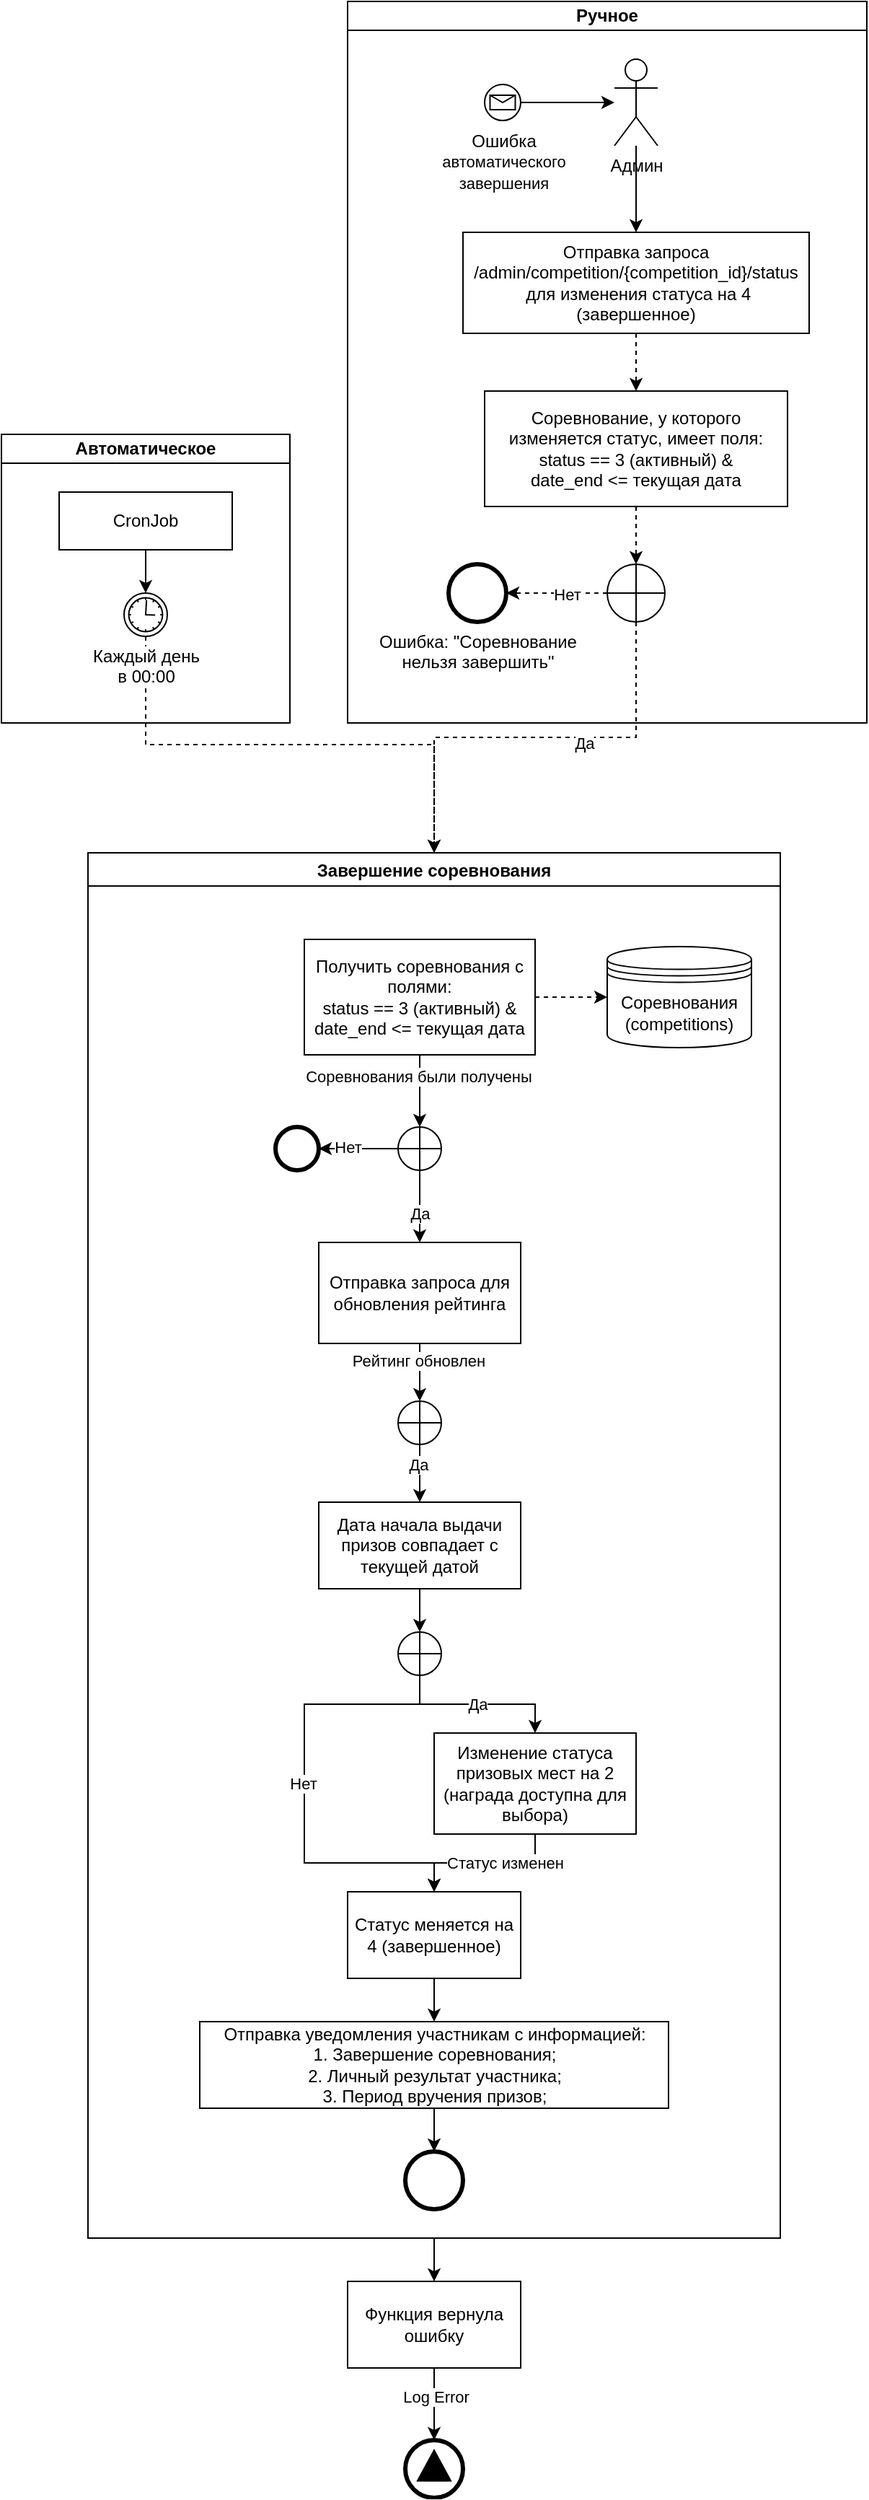 <mxfile version="22.1.2" type="github">
  <diagram name="Завершение соревнования" id="rTFLxHa7-H2356Gj39lD">
    <mxGraphModel dx="2100" dy="1132" grid="1" gridSize="10" guides="1" tooltips="1" connect="1" arrows="1" fold="1" page="1" pageScale="1" pageWidth="1200" pageHeight="1920" math="0" shadow="0">
      <root>
        <mxCell id="0" />
        <mxCell id="1" parent="0" />
        <mxCell id="FVTfGyeT7Lz-dCmsfhzj-1" style="edgeStyle=orthogonalEdgeStyle;rounded=0;orthogonalLoop=1;jettySize=auto;html=1;" edge="1" parent="1" source="FVTfGyeT7Lz-dCmsfhzj-2" target="FVTfGyeT7Lz-dCmsfhzj-39">
          <mxGeometry relative="1" as="geometry" />
        </mxCell>
        <mxCell id="FVTfGyeT7Lz-dCmsfhzj-2" value="Завершение соревнования" style="swimlane;" vertex="1" parent="1">
          <mxGeometry x="360" y="630" width="480" height="960" as="geometry">
            <mxRectangle x="360" y="270" width="110" height="30" as="alternateBounds" />
          </mxGeometry>
        </mxCell>
        <mxCell id="FVTfGyeT7Lz-dCmsfhzj-3" style="edgeStyle=orthogonalEdgeStyle;rounded=0;orthogonalLoop=1;jettySize=auto;html=1;" edge="1" parent="FVTfGyeT7Lz-dCmsfhzj-2" source="FVTfGyeT7Lz-dCmsfhzj-6" target="FVTfGyeT7Lz-dCmsfhzj-11">
          <mxGeometry relative="1" as="geometry" />
        </mxCell>
        <mxCell id="FVTfGyeT7Lz-dCmsfhzj-4" value="Соревнования были получены" style="edgeLabel;html=1;align=center;verticalAlign=middle;resizable=0;points=[];" vertex="1" connectable="0" parent="FVTfGyeT7Lz-dCmsfhzj-3">
          <mxGeometry x="-0.412" y="-1" relative="1" as="geometry">
            <mxPoint as="offset" />
          </mxGeometry>
        </mxCell>
        <mxCell id="FVTfGyeT7Lz-dCmsfhzj-5" style="edgeStyle=orthogonalEdgeStyle;rounded=0;orthogonalLoop=1;jettySize=auto;html=1;dashed=1;" edge="1" parent="FVTfGyeT7Lz-dCmsfhzj-2" source="FVTfGyeT7Lz-dCmsfhzj-6" target="FVTfGyeT7Lz-dCmsfhzj-12">
          <mxGeometry relative="1" as="geometry" />
        </mxCell>
        <mxCell id="FVTfGyeT7Lz-dCmsfhzj-6" value="Получить соревнования с полями:&lt;br&gt;status == 3 (активный) &amp;amp;&lt;br&gt;date_end &amp;lt;= текущая дата" style="rounded=0;whiteSpace=wrap;html=1;" vertex="1" parent="FVTfGyeT7Lz-dCmsfhzj-2">
          <mxGeometry x="150" y="60" width="160" height="80" as="geometry" />
        </mxCell>
        <mxCell id="FVTfGyeT7Lz-dCmsfhzj-7" style="edgeStyle=orthogonalEdgeStyle;rounded=0;orthogonalLoop=1;jettySize=auto;html=1;" edge="1" parent="FVTfGyeT7Lz-dCmsfhzj-2" source="FVTfGyeT7Lz-dCmsfhzj-11" target="FVTfGyeT7Lz-dCmsfhzj-16">
          <mxGeometry relative="1" as="geometry">
            <mxPoint x="65.0" y="250" as="targetPoint" />
          </mxGeometry>
        </mxCell>
        <mxCell id="FVTfGyeT7Lz-dCmsfhzj-8" value="Да" style="edgeLabel;html=1;align=center;verticalAlign=middle;resizable=0;points=[];" vertex="1" connectable="0" parent="FVTfGyeT7Lz-dCmsfhzj-7">
          <mxGeometry x="0.2" relative="1" as="geometry">
            <mxPoint as="offset" />
          </mxGeometry>
        </mxCell>
        <mxCell id="FVTfGyeT7Lz-dCmsfhzj-9" style="edgeStyle=orthogonalEdgeStyle;rounded=0;orthogonalLoop=1;jettySize=auto;html=1;" edge="1" parent="FVTfGyeT7Lz-dCmsfhzj-2" source="FVTfGyeT7Lz-dCmsfhzj-11" target="FVTfGyeT7Lz-dCmsfhzj-13">
          <mxGeometry relative="1" as="geometry">
            <mxPoint x="160" y="210" as="targetPoint" />
          </mxGeometry>
        </mxCell>
        <mxCell id="FVTfGyeT7Lz-dCmsfhzj-10" value="Нет" style="edgeLabel;html=1;align=center;verticalAlign=middle;resizable=0;points=[];" vertex="1" connectable="0" parent="FVTfGyeT7Lz-dCmsfhzj-9">
          <mxGeometry x="0.295" y="-1" relative="1" as="geometry">
            <mxPoint as="offset" />
          </mxGeometry>
        </mxCell>
        <mxCell id="FVTfGyeT7Lz-dCmsfhzj-11" value="" style="shape=orEllipse;perimeter=ellipsePerimeter;whiteSpace=wrap;html=1;backgroundOutline=1;" vertex="1" parent="FVTfGyeT7Lz-dCmsfhzj-2">
          <mxGeometry x="215" y="190" width="30" height="30" as="geometry" />
        </mxCell>
        <mxCell id="FVTfGyeT7Lz-dCmsfhzj-12" value="Соревнования&lt;br&gt;(competitions)" style="shape=datastore;whiteSpace=wrap;html=1;" vertex="1" parent="FVTfGyeT7Lz-dCmsfhzj-2">
          <mxGeometry x="360" y="65" width="100" height="70" as="geometry" />
        </mxCell>
        <mxCell id="FVTfGyeT7Lz-dCmsfhzj-13" value="" style="points=[[0.145,0.145,0],[0.5,0,0],[0.855,0.145,0],[1,0.5,0],[0.855,0.855,0],[0.5,1,0],[0.145,0.855,0],[0,0.5,0]];shape=mxgraph.bpmn.event;html=1;verticalLabelPosition=bottom;labelBackgroundColor=#ffffff;verticalAlign=top;align=center;perimeter=ellipsePerimeter;outlineConnect=0;aspect=fixed;outline=end;symbol=terminate2;" vertex="1" parent="FVTfGyeT7Lz-dCmsfhzj-2">
          <mxGeometry x="130" y="190" width="30" height="30" as="geometry" />
        </mxCell>
        <mxCell id="FVTfGyeT7Lz-dCmsfhzj-14" style="edgeStyle=orthogonalEdgeStyle;rounded=0;orthogonalLoop=1;jettySize=auto;html=1;" edge="1" parent="FVTfGyeT7Lz-dCmsfhzj-2" source="FVTfGyeT7Lz-dCmsfhzj-15" target="FVTfGyeT7Lz-dCmsfhzj-28">
          <mxGeometry relative="1" as="geometry" />
        </mxCell>
        <mxCell id="FVTfGyeT7Lz-dCmsfhzj-15" value="Статус меняется на 4 (завершенное)" style="whiteSpace=wrap;html=1;" vertex="1" parent="FVTfGyeT7Lz-dCmsfhzj-2">
          <mxGeometry x="180" y="720" width="120" height="60" as="geometry" />
        </mxCell>
        <mxCell id="FVTfGyeT7Lz-dCmsfhzj-16" value="Отправка запроса для обновления рейтинга" style="whiteSpace=wrap;html=1;rounded=0;" vertex="1" parent="FVTfGyeT7Lz-dCmsfhzj-2">
          <mxGeometry x="160" y="270" width="140" height="70" as="geometry" />
        </mxCell>
        <mxCell id="FVTfGyeT7Lz-dCmsfhzj-17" value="Изменение статуса призовых мест на 2 (награда доступна для выбора)" style="whiteSpace=wrap;html=1;rounded=0;" vertex="1" parent="FVTfGyeT7Lz-dCmsfhzj-2">
          <mxGeometry x="240" y="610" width="140" height="70" as="geometry" />
        </mxCell>
        <mxCell id="FVTfGyeT7Lz-dCmsfhzj-18" value="" style="shape=orEllipse;perimeter=ellipsePerimeter;whiteSpace=wrap;html=1;backgroundOutline=1;" vertex="1" parent="FVTfGyeT7Lz-dCmsfhzj-2">
          <mxGeometry x="215" y="380" width="30" height="30" as="geometry" />
        </mxCell>
        <mxCell id="FVTfGyeT7Lz-dCmsfhzj-19" style="edgeStyle=orthogonalEdgeStyle;rounded=0;orthogonalLoop=1;jettySize=auto;html=1;" edge="1" parent="FVTfGyeT7Lz-dCmsfhzj-2" source="FVTfGyeT7Lz-dCmsfhzj-16" target="FVTfGyeT7Lz-dCmsfhzj-18">
          <mxGeometry relative="1" as="geometry" />
        </mxCell>
        <mxCell id="FVTfGyeT7Lz-dCmsfhzj-20" value="Рейтинг обновлен" style="edgeLabel;html=1;align=center;verticalAlign=middle;resizable=0;points=[];" vertex="1" connectable="0" parent="FVTfGyeT7Lz-dCmsfhzj-19">
          <mxGeometry x="-0.43" y="-1" relative="1" as="geometry">
            <mxPoint as="offset" />
          </mxGeometry>
        </mxCell>
        <mxCell id="FVTfGyeT7Lz-dCmsfhzj-21" value="Дата начала выдачи призов совпадает с текущей датой" style="whiteSpace=wrap;html=1;rounded=0;" vertex="1" parent="FVTfGyeT7Lz-dCmsfhzj-2">
          <mxGeometry x="160" y="450" width="140" height="60" as="geometry" />
        </mxCell>
        <mxCell id="FVTfGyeT7Lz-dCmsfhzj-22" style="edgeStyle=orthogonalEdgeStyle;rounded=0;orthogonalLoop=1;jettySize=auto;html=1;" edge="1" parent="FVTfGyeT7Lz-dCmsfhzj-2" source="FVTfGyeT7Lz-dCmsfhzj-18" target="FVTfGyeT7Lz-dCmsfhzj-21">
          <mxGeometry relative="1" as="geometry" />
        </mxCell>
        <mxCell id="FVTfGyeT7Lz-dCmsfhzj-23" value="Да" style="edgeLabel;html=1;align=center;verticalAlign=middle;resizable=0;points=[];" vertex="1" connectable="0" parent="FVTfGyeT7Lz-dCmsfhzj-22">
          <mxGeometry x="-0.293" y="-1" relative="1" as="geometry">
            <mxPoint as="offset" />
          </mxGeometry>
        </mxCell>
        <mxCell id="FVTfGyeT7Lz-dCmsfhzj-24" value="Да" style="edgeStyle=orthogonalEdgeStyle;rounded=0;orthogonalLoop=1;jettySize=auto;html=1;" edge="1" parent="FVTfGyeT7Lz-dCmsfhzj-2" source="FVTfGyeT7Lz-dCmsfhzj-25" target="FVTfGyeT7Lz-dCmsfhzj-17">
          <mxGeometry relative="1" as="geometry" />
        </mxCell>
        <mxCell id="FVTfGyeT7Lz-dCmsfhzj-25" value="" style="shape=orEllipse;perimeter=ellipsePerimeter;whiteSpace=wrap;html=1;backgroundOutline=1;" vertex="1" parent="FVTfGyeT7Lz-dCmsfhzj-2">
          <mxGeometry x="215" y="540" width="30" height="30" as="geometry" />
        </mxCell>
        <mxCell id="FVTfGyeT7Lz-dCmsfhzj-26" value="" style="edgeStyle=orthogonalEdgeStyle;rounded=0;orthogonalLoop=1;jettySize=auto;html=1;" edge="1" parent="FVTfGyeT7Lz-dCmsfhzj-2" source="FVTfGyeT7Lz-dCmsfhzj-21" target="FVTfGyeT7Lz-dCmsfhzj-25">
          <mxGeometry relative="1" as="geometry" />
        </mxCell>
        <mxCell id="FVTfGyeT7Lz-dCmsfhzj-27" style="edgeStyle=orthogonalEdgeStyle;rounded=0;orthogonalLoop=1;jettySize=auto;html=1;" edge="1" parent="FVTfGyeT7Lz-dCmsfhzj-2" source="FVTfGyeT7Lz-dCmsfhzj-28" target="FVTfGyeT7Lz-dCmsfhzj-34">
          <mxGeometry relative="1" as="geometry" />
        </mxCell>
        <mxCell id="FVTfGyeT7Lz-dCmsfhzj-28" value="Отправка уведомления участникам с информацией:&lt;br&gt;1. Завершение соревнования;&lt;br&gt;2. Личный результат участника;&lt;br&gt;3. Период вручения призов;" style="whiteSpace=wrap;html=1;rounded=0;" vertex="1" parent="FVTfGyeT7Lz-dCmsfhzj-2">
          <mxGeometry x="77.5" y="810" width="325" height="60" as="geometry" />
        </mxCell>
        <mxCell id="FVTfGyeT7Lz-dCmsfhzj-29" style="edgeStyle=orthogonalEdgeStyle;rounded=0;orthogonalLoop=1;jettySize=auto;html=1;" edge="1" parent="FVTfGyeT7Lz-dCmsfhzj-2" source="FVTfGyeT7Lz-dCmsfhzj-17" target="FVTfGyeT7Lz-dCmsfhzj-15">
          <mxGeometry relative="1" as="geometry">
            <mxPoint x="180.0" y="400" as="sourcePoint" />
            <mxPoint x="310" y="710" as="targetPoint" />
            <Array as="points">
              <mxPoint x="310" y="700" />
            </Array>
          </mxGeometry>
        </mxCell>
        <mxCell id="FVTfGyeT7Lz-dCmsfhzj-30" value="Статус изменен" style="edgeLabel;html=1;align=center;verticalAlign=middle;resizable=0;points=[];" vertex="1" connectable="0" parent="FVTfGyeT7Lz-dCmsfhzj-29">
          <mxGeometry x="-0.248" relative="1" as="geometry">
            <mxPoint as="offset" />
          </mxGeometry>
        </mxCell>
        <mxCell id="FVTfGyeT7Lz-dCmsfhzj-31" style="edgeStyle=orthogonalEdgeStyle;rounded=0;orthogonalLoop=1;jettySize=auto;html=1;" edge="1" parent="FVTfGyeT7Lz-dCmsfhzj-2" source="FVTfGyeT7Lz-dCmsfhzj-25" target="FVTfGyeT7Lz-dCmsfhzj-15">
          <mxGeometry relative="1" as="geometry">
            <mxPoint x="144.966" y="615" as="targetPoint" />
            <Array as="points">
              <mxPoint x="230" y="590" />
              <mxPoint x="150" y="590" />
              <mxPoint x="150" y="700" />
            </Array>
          </mxGeometry>
        </mxCell>
        <mxCell id="FVTfGyeT7Lz-dCmsfhzj-32" value="Нет" style="edgeLabel;html=1;align=center;verticalAlign=middle;resizable=0;points=[];" vertex="1" connectable="0" parent="FVTfGyeT7Lz-dCmsfhzj-31">
          <mxGeometry x="0.068" y="-1" relative="1" as="geometry">
            <mxPoint y="-16" as="offset" />
          </mxGeometry>
        </mxCell>
        <mxCell id="FVTfGyeT7Lz-dCmsfhzj-33" style="edgeStyle=orthogonalEdgeStyle;rounded=0;orthogonalLoop=1;jettySize=auto;html=1;dashed=1;" edge="1" parent="FVTfGyeT7Lz-dCmsfhzj-2">
          <mxGeometry relative="1" as="geometry">
            <mxPoint x="510" y="520" as="sourcePoint" />
          </mxGeometry>
        </mxCell>
        <mxCell id="FVTfGyeT7Lz-dCmsfhzj-34" value="" style="points=[[0.145,0.145,0],[0.5,0,0],[0.855,0.145,0],[1,0.5,0],[0.855,0.855,0],[0.5,1,0],[0.145,0.855,0],[0,0.5,0]];shape=mxgraph.bpmn.event;html=1;verticalLabelPosition=bottom;labelBackgroundColor=#ffffff;verticalAlign=top;align=center;perimeter=ellipsePerimeter;outlineConnect=0;aspect=fixed;outline=end;symbol=terminate2;" vertex="1" parent="FVTfGyeT7Lz-dCmsfhzj-2">
          <mxGeometry x="220" y="900" width="40" height="40" as="geometry" />
        </mxCell>
        <mxCell id="FVTfGyeT7Lz-dCmsfhzj-35" style="edgeStyle=orthogonalEdgeStyle;rounded=0;orthogonalLoop=1;jettySize=auto;html=1;dashed=1;" edge="1" parent="1" source="FVTfGyeT7Lz-dCmsfhzj-42" target="FVTfGyeT7Lz-dCmsfhzj-2">
          <mxGeometry relative="1" as="geometry" />
        </mxCell>
        <mxCell id="FVTfGyeT7Lz-dCmsfhzj-36" value="" style="points=[[0.145,0.145,0],[0.5,0,0],[0.855,0.145,0],[1,0.5,0],[0.855,0.855,0],[0.5,1,0],[0.145,0.855,0],[0,0.5,0]];shape=mxgraph.bpmn.event;html=1;verticalLabelPosition=bottom;labelBackgroundColor=#ffffff;verticalAlign=top;align=center;perimeter=ellipsePerimeter;outlineConnect=0;aspect=fixed;outline=end;symbol=signal;" vertex="1" parent="1">
          <mxGeometry x="580" y="1730" width="40" height="40" as="geometry" />
        </mxCell>
        <mxCell id="FVTfGyeT7Lz-dCmsfhzj-37" style="edgeStyle=orthogonalEdgeStyle;rounded=0;orthogonalLoop=1;jettySize=auto;html=1;" edge="1" parent="1" source="FVTfGyeT7Lz-dCmsfhzj-39" target="FVTfGyeT7Lz-dCmsfhzj-36">
          <mxGeometry relative="1" as="geometry" />
        </mxCell>
        <mxCell id="FVTfGyeT7Lz-dCmsfhzj-38" value="Log Error" style="edgeLabel;html=1;align=center;verticalAlign=middle;resizable=0;points=[];" vertex="1" connectable="0" parent="FVTfGyeT7Lz-dCmsfhzj-37">
          <mxGeometry x="-0.22" y="1" relative="1" as="geometry">
            <mxPoint as="offset" />
          </mxGeometry>
        </mxCell>
        <mxCell id="FVTfGyeT7Lz-dCmsfhzj-39" value="Функция вернула ошибку" style="whiteSpace=wrap;html=1;" vertex="1" parent="1">
          <mxGeometry x="540" y="1620" width="120" height="60" as="geometry" />
        </mxCell>
        <mxCell id="FVTfGyeT7Lz-dCmsfhzj-40" value="Автоматическое" style="swimlane;startSize=20;whiteSpace=wrap;html=1;" vertex="1" parent="1">
          <mxGeometry x="300" y="340" width="200" height="200" as="geometry" />
        </mxCell>
        <mxCell id="FVTfGyeT7Lz-dCmsfhzj-41" value="CronJob" style="rounded=0;whiteSpace=wrap;html=1;" vertex="1" parent="FVTfGyeT7Lz-dCmsfhzj-40">
          <mxGeometry x="40" y="40" width="120" height="40" as="geometry" />
        </mxCell>
        <mxCell id="FVTfGyeT7Lz-dCmsfhzj-42" value="Каждый день&lt;br&gt;в 00:00" style="points=[[0.145,0.145,0],[0.5,0,0],[0.855,0.145,0],[1,0.5,0],[0.855,0.855,0],[0.5,1,0],[0.145,0.855,0],[0,0.5,0]];shape=mxgraph.bpmn.event;html=1;verticalLabelPosition=bottom;labelBackgroundColor=#ffffff;verticalAlign=top;align=center;perimeter=ellipsePerimeter;outlineConnect=0;aspect=fixed;outline=standard;symbol=timer;" vertex="1" parent="FVTfGyeT7Lz-dCmsfhzj-40">
          <mxGeometry x="85" y="110" width="30" height="30" as="geometry" />
        </mxCell>
        <mxCell id="FVTfGyeT7Lz-dCmsfhzj-43" style="edgeStyle=orthogonalEdgeStyle;rounded=0;orthogonalLoop=1;jettySize=auto;html=1;" edge="1" parent="FVTfGyeT7Lz-dCmsfhzj-40" source="FVTfGyeT7Lz-dCmsfhzj-41" target="FVTfGyeT7Lz-dCmsfhzj-42">
          <mxGeometry relative="1" as="geometry" />
        </mxCell>
        <mxCell id="FVTfGyeT7Lz-dCmsfhzj-44" value="Ручное" style="swimlane;startSize=20;whiteSpace=wrap;html=1;" vertex="1" parent="1">
          <mxGeometry x="540" y="40" width="360" height="500" as="geometry" />
        </mxCell>
        <mxCell id="FVTfGyeT7Lz-dCmsfhzj-45" value="Админ" style="shape=umlActor;verticalLabelPosition=bottom;verticalAlign=top;html=1;outlineConnect=0;" vertex="1" parent="FVTfGyeT7Lz-dCmsfhzj-44">
          <mxGeometry x="185" y="40" width="30" height="60" as="geometry" />
        </mxCell>
        <mxCell id="FVTfGyeT7Lz-dCmsfhzj-46" style="edgeStyle=orthogonalEdgeStyle;rounded=0;orthogonalLoop=1;jettySize=auto;html=1;" edge="1" parent="FVTfGyeT7Lz-dCmsfhzj-44" source="FVTfGyeT7Lz-dCmsfhzj-47" target="FVTfGyeT7Lz-dCmsfhzj-45">
          <mxGeometry relative="1" as="geometry" />
        </mxCell>
        <mxCell id="FVTfGyeT7Lz-dCmsfhzj-47" value="Ошибка&lt;br style=&quot;border-color: var(--border-color); font-size: 11px;&quot;&gt;&lt;span style=&quot;font-size: 11px;&quot;&gt;автоматического&lt;/span&gt;&lt;br style=&quot;border-color: var(--border-color); font-size: 11px;&quot;&gt;&lt;span style=&quot;font-size: 11px;&quot;&gt;завершения&lt;/span&gt;" style="points=[[0.145,0.145,0],[0.5,0,0],[0.855,0.145,0],[1,0.5,0],[0.855,0.855,0],[0.5,1,0],[0.145,0.855,0],[0,0.5,0]];shape=mxgraph.bpmn.event;html=1;verticalLabelPosition=bottom;labelBackgroundColor=#ffffff;verticalAlign=top;align=center;perimeter=ellipsePerimeter;outlineConnect=0;aspect=fixed;outline=standard;symbol=message;" vertex="1" parent="FVTfGyeT7Lz-dCmsfhzj-44">
          <mxGeometry x="95" y="57.5" width="25" height="25" as="geometry" />
        </mxCell>
        <mxCell id="FVTfGyeT7Lz-dCmsfhzj-48" value="Отправка запроса&lt;br&gt;/admin/competition/{competition_id}/status&lt;br&gt;&amp;nbsp;для изменения статуса на 4 (завершенное)" style="whiteSpace=wrap;html=1;" vertex="1" parent="FVTfGyeT7Lz-dCmsfhzj-44">
          <mxGeometry x="80" y="160" width="240" height="70" as="geometry" />
        </mxCell>
        <mxCell id="FVTfGyeT7Lz-dCmsfhzj-49" style="edgeStyle=orthogonalEdgeStyle;rounded=0;orthogonalLoop=1;jettySize=auto;html=1;" edge="1" parent="FVTfGyeT7Lz-dCmsfhzj-44" source="FVTfGyeT7Lz-dCmsfhzj-45" target="FVTfGyeT7Lz-dCmsfhzj-48">
          <mxGeometry relative="1" as="geometry">
            <mxPoint x="95.0" y="150" as="targetPoint" />
          </mxGeometry>
        </mxCell>
        <mxCell id="FVTfGyeT7Lz-dCmsfhzj-50" value="Соревнование, у которого изменяется статус, имеет поля:&lt;br&gt;status == 3 (активный) &amp;amp;&lt;br style=&quot;border-color: var(--border-color);&quot;&gt;date_end &amp;lt;= текущая дата" style="whiteSpace=wrap;html=1;" vertex="1" parent="FVTfGyeT7Lz-dCmsfhzj-44">
          <mxGeometry x="95" y="270" width="210" height="80" as="geometry" />
        </mxCell>
        <mxCell id="FVTfGyeT7Lz-dCmsfhzj-51" style="edgeStyle=orthogonalEdgeStyle;rounded=0;orthogonalLoop=1;jettySize=auto;html=1;dashed=1;" edge="1" parent="FVTfGyeT7Lz-dCmsfhzj-44" source="FVTfGyeT7Lz-dCmsfhzj-48" target="FVTfGyeT7Lz-dCmsfhzj-50">
          <mxGeometry relative="1" as="geometry" />
        </mxCell>
        <mxCell id="FVTfGyeT7Lz-dCmsfhzj-52" value="" style="shape=orEllipse;perimeter=ellipsePerimeter;whiteSpace=wrap;html=1;backgroundOutline=1;" vertex="1" parent="FVTfGyeT7Lz-dCmsfhzj-44">
          <mxGeometry x="180" y="390" width="40" height="40" as="geometry" />
        </mxCell>
        <mxCell id="FVTfGyeT7Lz-dCmsfhzj-53" style="edgeStyle=orthogonalEdgeStyle;rounded=0;orthogonalLoop=1;jettySize=auto;html=1;dashed=1;" edge="1" parent="FVTfGyeT7Lz-dCmsfhzj-44" source="FVTfGyeT7Lz-dCmsfhzj-50" target="FVTfGyeT7Lz-dCmsfhzj-52">
          <mxGeometry relative="1" as="geometry" />
        </mxCell>
        <mxCell id="FVTfGyeT7Lz-dCmsfhzj-54" value="Ошибка: &quot;Соревнование&lt;br&gt;нельзя завершить&quot;" style="points=[[0.145,0.145,0],[0.5,0,0],[0.855,0.145,0],[1,0.5,0],[0.855,0.855,0],[0.5,1,0],[0.145,0.855,0],[0,0.5,0]];shape=mxgraph.bpmn.event;html=1;verticalLabelPosition=bottom;labelBackgroundColor=#ffffff;verticalAlign=top;align=center;perimeter=ellipsePerimeter;outlineConnect=0;aspect=fixed;outline=end;symbol=terminate2;" vertex="1" parent="FVTfGyeT7Lz-dCmsfhzj-44">
          <mxGeometry x="70" y="390" width="40" height="40" as="geometry" />
        </mxCell>
        <mxCell id="FVTfGyeT7Lz-dCmsfhzj-55" style="edgeStyle=orthogonalEdgeStyle;rounded=0;orthogonalLoop=1;jettySize=auto;html=1;dashed=1;" edge="1" parent="FVTfGyeT7Lz-dCmsfhzj-44" source="FVTfGyeT7Lz-dCmsfhzj-52" target="FVTfGyeT7Lz-dCmsfhzj-54">
          <mxGeometry relative="1" as="geometry" />
        </mxCell>
        <mxCell id="FVTfGyeT7Lz-dCmsfhzj-56" value="Нет" style="edgeLabel;html=1;align=center;verticalAlign=middle;resizable=0;points=[];" vertex="1" connectable="0" parent="FVTfGyeT7Lz-dCmsfhzj-55">
          <mxGeometry x="-0.199" y="1" relative="1" as="geometry">
            <mxPoint as="offset" />
          </mxGeometry>
        </mxCell>
        <mxCell id="FVTfGyeT7Lz-dCmsfhzj-57" style="edgeStyle=orthogonalEdgeStyle;rounded=0;orthogonalLoop=1;jettySize=auto;html=1;dashed=1;" edge="1" parent="1" source="FVTfGyeT7Lz-dCmsfhzj-52" target="FVTfGyeT7Lz-dCmsfhzj-2">
          <mxGeometry relative="1" as="geometry" />
        </mxCell>
        <mxCell id="FVTfGyeT7Lz-dCmsfhzj-58" value="Да" style="edgeLabel;html=1;align=center;verticalAlign=middle;resizable=0;points=[];" vertex="1" connectable="0" parent="FVTfGyeT7Lz-dCmsfhzj-57">
          <mxGeometry x="-0.222" y="4" relative="1" as="geometry">
            <mxPoint as="offset" />
          </mxGeometry>
        </mxCell>
      </root>
    </mxGraphModel>
  </diagram>
</mxfile>
